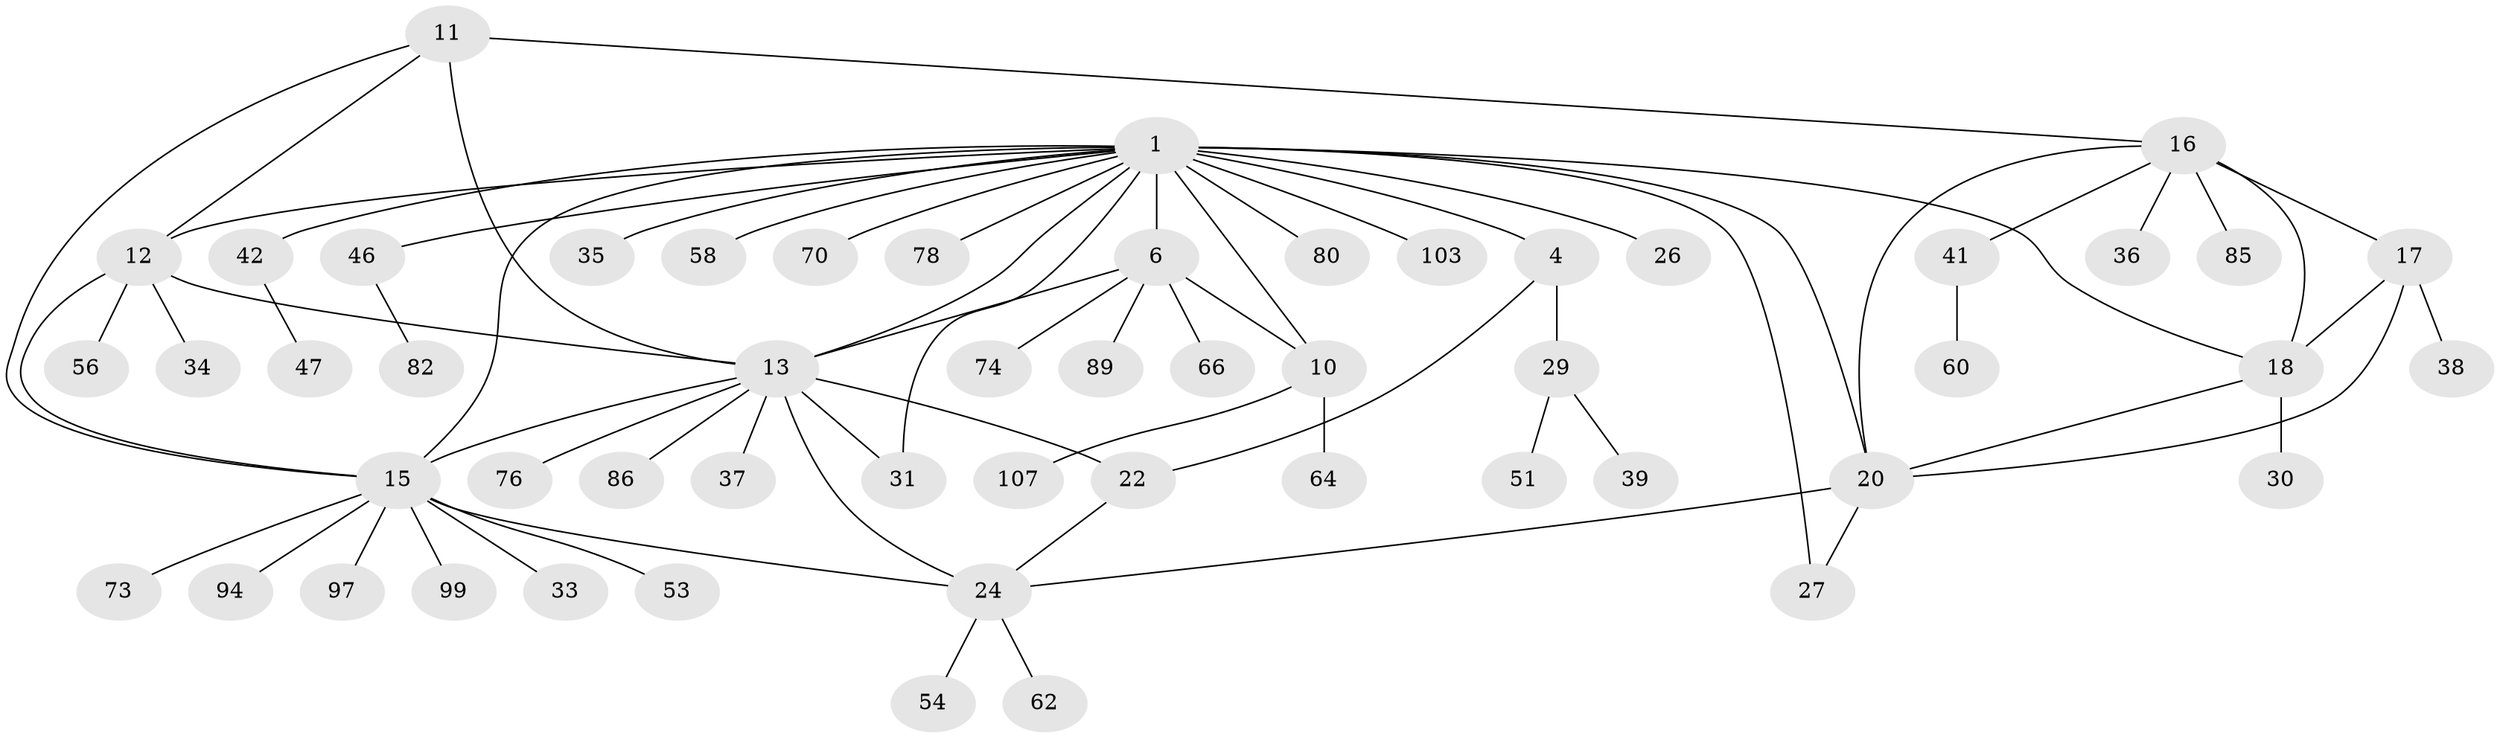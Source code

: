 // original degree distribution, {7: 0.018518518518518517, 5: 0.06481481481481481, 9: 0.009259259259259259, 6: 0.05555555555555555, 10: 0.018518518518518517, 14: 0.009259259259259259, 8: 0.027777777777777776, 12: 0.009259259259259259, 13: 0.018518518518518517, 4: 0.018518518518518517, 1: 0.6203703703703703, 2: 0.10185185185185185, 3: 0.027777777777777776}
// Generated by graph-tools (version 1.1) at 2025/15/03/09/25 04:15:50]
// undirected, 54 vertices, 71 edges
graph export_dot {
graph [start="1"]
  node [color=gray90,style=filled];
  1 [super="+3+5+2+49+57"];
  4;
  6 [super="+8+9+92"];
  10;
  11;
  12 [super="+28+68+45"];
  13 [super="+14+21"];
  15;
  16;
  17 [super="+19"];
  18;
  20 [super="+32"];
  22 [super="+25"];
  24 [super="+48"];
  26;
  27;
  29;
  30;
  31 [super="+104+67"];
  33;
  34;
  35 [super="+50"];
  36 [super="+98"];
  37;
  38;
  39 [super="+101"];
  41 [super="+105+71+44"];
  42;
  46;
  47;
  51;
  53;
  54;
  56;
  58;
  60;
  62;
  64;
  66;
  70;
  73;
  74;
  76;
  78;
  80;
  82;
  85;
  86;
  89;
  94;
  97;
  99;
  103;
  107;
  1 -- 4 [weight=4];
  1 -- 31;
  1 -- 46;
  1 -- 78;
  1 -- 20;
  1 -- 58;
  1 -- 13;
  1 -- 70;
  1 -- 103;
  1 -- 15;
  1 -- 80;
  1 -- 27;
  1 -- 35;
  1 -- 6 [weight=3];
  1 -- 10;
  1 -- 42;
  1 -- 12;
  1 -- 18;
  1 -- 26;
  4 -- 29;
  4 -- 22;
  6 -- 10 [weight=3];
  6 -- 66;
  6 -- 74;
  6 -- 89;
  6 -- 13;
  10 -- 64;
  10 -- 107;
  11 -- 12;
  11 -- 13 [weight=2];
  11 -- 15;
  11 -- 16;
  12 -- 13 [weight=2];
  12 -- 15;
  12 -- 34;
  12 -- 56;
  13 -- 15 [weight=2];
  13 -- 31;
  13 -- 86;
  13 -- 76;
  13 -- 37;
  13 -- 22 [weight=4];
  13 -- 24 [weight=2];
  15 -- 33;
  15 -- 53;
  15 -- 73;
  15 -- 94;
  15 -- 97;
  15 -- 99;
  15 -- 24;
  16 -- 17 [weight=2];
  16 -- 18;
  16 -- 20;
  16 -- 36;
  16 -- 41;
  16 -- 85;
  17 -- 18 [weight=2];
  17 -- 20 [weight=2];
  17 -- 38;
  18 -- 20;
  18 -- 30;
  20 -- 24;
  20 -- 27;
  22 -- 24 [weight=2];
  24 -- 54;
  24 -- 62;
  29 -- 39;
  29 -- 51;
  41 -- 60;
  42 -- 47;
  46 -- 82;
}
